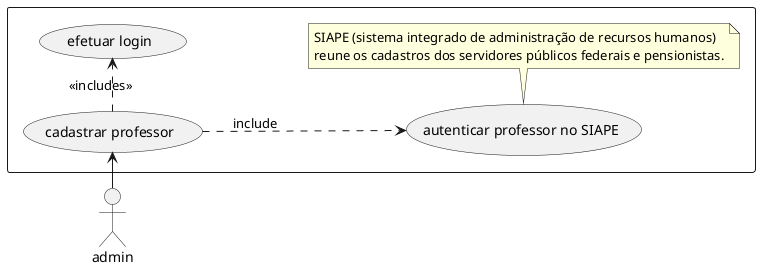 @startuml
left to right direction
skinparam packagestyle rectangle
actor admin
rectangle {
    admin -> (cadastrar professor)
    (cadastrar professor) ..> (autenticar professor no SIAPE): include
    note bottom of (autenticar professor no SIAPE)
        SIAPE (sistema integrado de administração de recursos humanos)
        reune os cadastros dos servidores públicos federais e pensionistas.
    end note
    (cadastrar professor) .> (efetuar login): <<includes>>
}
@enduml